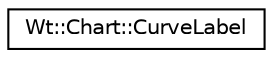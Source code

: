 digraph "Graphical Class Hierarchy"
{
 // LATEX_PDF_SIZE
  edge [fontname="Helvetica",fontsize="10",labelfontname="Helvetica",labelfontsize="10"];
  node [fontname="Helvetica",fontsize="10",shape=record];
  rankdir="LR";
  Node0 [label="Wt::Chart::CurveLabel",height=0.2,width=0.4,color="black", fillcolor="white", style="filled",URL="$classWt_1_1Chart_1_1CurveLabel.html",tooltip="A curve label."];
}
